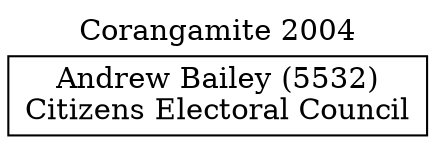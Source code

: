 // House preference flow
digraph "Andrew Bailey (5532)_Corangamite_2004" {
	graph [label="Corangamite 2004" labelloc=t mclimit=10]
	node [shape=box]
	"Andrew Bailey (5532)" [label="Andrew Bailey (5532)
Citizens Electoral Council"]
}

